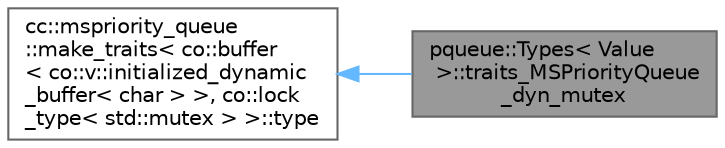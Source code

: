 digraph "pqueue::Types&lt; Value &gt;::traits_MSPriorityQueue_dyn_mutex"
{
 // LATEX_PDF_SIZE
  bgcolor="transparent";
  edge [fontname=Helvetica,fontsize=10,labelfontname=Helvetica,labelfontsize=10];
  node [fontname=Helvetica,fontsize=10,shape=box,height=0.2,width=0.4];
  rankdir="LR";
  Node1 [id="Node000001",label="pqueue::Types\< Value\l \>::traits_MSPriorityQueue\l_dyn_mutex",height=0.2,width=0.4,color="gray40", fillcolor="grey60", style="filled", fontcolor="black",tooltip=" "];
  Node2 -> Node1 [id="edge1_Node000001_Node000002",dir="back",color="steelblue1",style="solid",tooltip=" "];
  Node2 [id="Node000002",label="cc::mspriority_queue\l::make_traits\< co::buffer\l\< co::v::initialized_dynamic\l_buffer\< char \> \>, co::lock\l_type\< std::mutex \> \>::type",height=0.2,width=0.4,color="gray40", fillcolor="white", style="filled",tooltip=" "];
}
